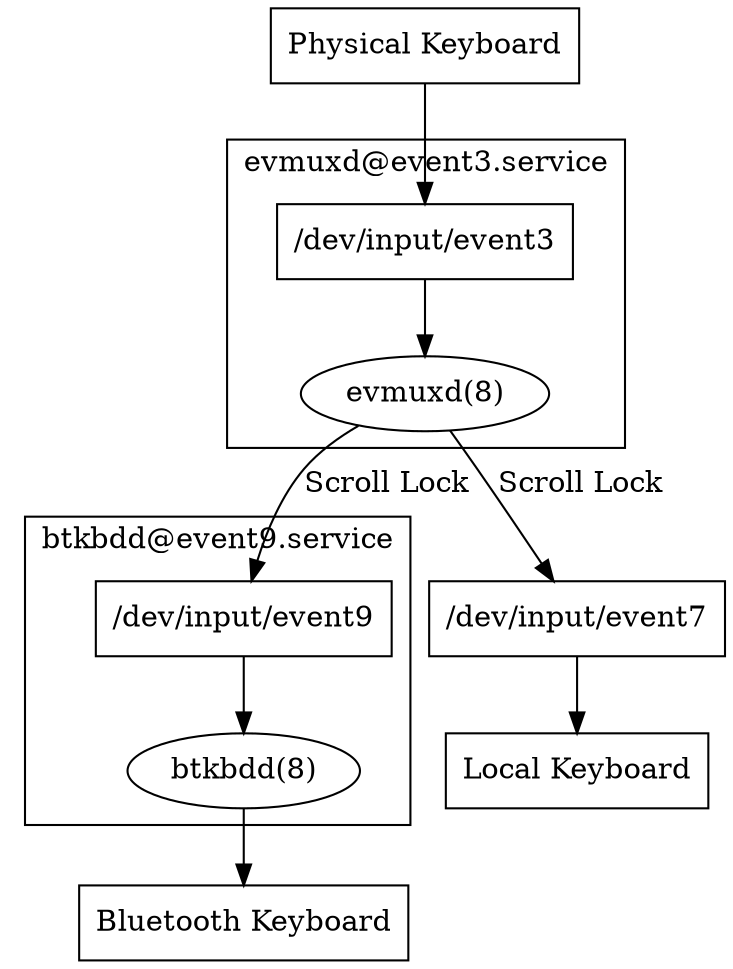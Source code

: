 digraph {
	subgraph cluster_0 {
		label = "evmuxd@event3.service";
		evdev -> evmuxd;
		evdev [label = "/dev/input/event3", shape="box"];
	};

	evmuxd -> evmux1 [label = "Scroll Lock"];
	evmuxd -> evmux2 [label = "Scroll Lock"];

	subgraph cluster_1 {
		label = "btkbdd@event9.service";
		evmux2 -> btkbdd;
		evmux2 [label = "/dev/input/event9", shape="box"];
	}

	physical -> evdev;
	evmux1 -> local;
	btkbdd -> remote;

	physical [label = "Physical Keyboard", shape="box"];
	local [label = "Local Keyboard", shape="box"];
	remote [label = "Bluetooth Keyboard", shape="box"]
	btkbdd [label = "btkbdd(8)"];
	evmuxd [label = "evmuxd(8)"];
	evmux1 [label = "/dev/input/event7", shape="box"];
}
